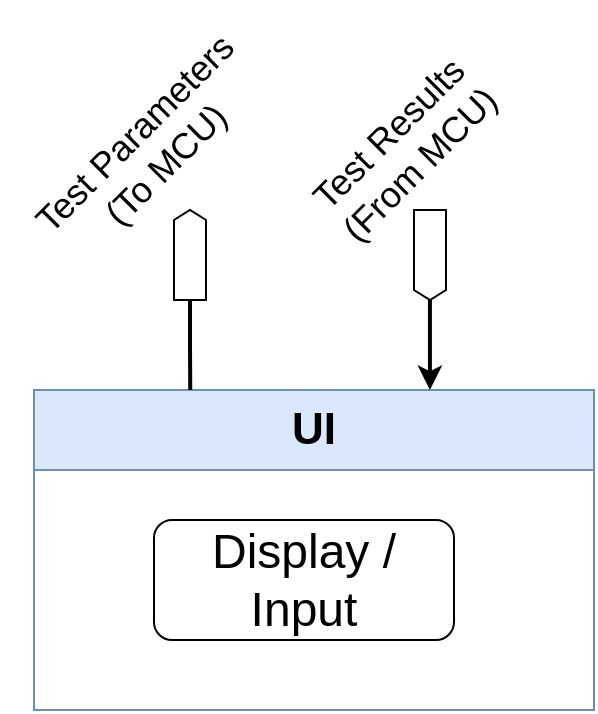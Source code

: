 <mxfile version="24.7.17">
  <diagram name="Side-1" id="Rom5atK7e3OmJeVvDe-4">
    <mxGraphModel dx="180" dy="530" grid="1" gridSize="10" guides="1" tooltips="1" connect="1" arrows="1" fold="1" page="1" pageScale="1" pageWidth="827" pageHeight="1169" math="0" shadow="0">
      <root>
        <mxCell id="0" />
        <mxCell id="1" parent="0" />
        <mxCell id="Q9PjpjzhNw_vaOO2zB_T-1" value="&lt;font style=&quot;font-size: 22px;&quot;&gt;UI&lt;/font&gt;" style="swimlane;whiteSpace=wrap;html=1;startSize=40;fillColor=#dae8fc;strokeColor=#6c8ebf;" vertex="1" parent="1">
          <mxGeometry x="1120" y="320" width="280" height="160" as="geometry" />
        </mxCell>
        <mxCell id="Q9PjpjzhNw_vaOO2zB_T-2" value="&lt;font style=&quot;font-size: 24px;&quot;&gt;Display / Input&lt;/font&gt;" style="rounded=1;whiteSpace=wrap;html=1;fontSize=24;" vertex="1" parent="Q9PjpjzhNw_vaOO2zB_T-1">
          <mxGeometry x="60" y="65" width="150" height="60" as="geometry" />
        </mxCell>
        <mxCell id="Q9PjpjzhNw_vaOO2zB_T-3" value="" style="shape=offPageConnector;whiteSpace=wrap;html=1;rotation=-180;size=0.111;" vertex="1" parent="1">
          <mxGeometry x="1190" y="230" width="16" height="45" as="geometry" />
        </mxCell>
        <mxCell id="Q9PjpjzhNw_vaOO2zB_T-5" style="edgeStyle=orthogonalEdgeStyle;rounded=0;orthogonalLoop=1;jettySize=auto;html=1;entryX=0.279;entryY=0;entryDx=0;entryDy=0;entryPerimeter=0;endArrow=none;endFill=0;strokeWidth=2;" edge="1" parent="1" source="Q9PjpjzhNw_vaOO2zB_T-3" target="Q9PjpjzhNw_vaOO2zB_T-1">
          <mxGeometry relative="1" as="geometry" />
        </mxCell>
        <mxCell id="Q9PjpjzhNw_vaOO2zB_T-6" value="" style="shape=offPageConnector;whiteSpace=wrap;html=1;rotation=0;size=0.111;" vertex="1" parent="1">
          <mxGeometry x="1310" y="230" width="16" height="45" as="geometry" />
        </mxCell>
        <mxCell id="Q9PjpjzhNw_vaOO2zB_T-10" style="edgeStyle=orthogonalEdgeStyle;rounded=0;orthogonalLoop=1;jettySize=auto;html=1;entryX=0.707;entryY=0;entryDx=0;entryDy=0;entryPerimeter=0;strokeWidth=2;" edge="1" parent="1" source="Q9PjpjzhNw_vaOO2zB_T-6" target="Q9PjpjzhNw_vaOO2zB_T-1">
          <mxGeometry relative="1" as="geometry" />
        </mxCell>
        <mxCell id="Q9PjpjzhNw_vaOO2zB_T-11" value="&lt;font style=&quot;font-size: 18px;&quot;&gt;Test Parameters&lt;br style=&quot;font-size: 18px;&quot;&gt;(To MCU)&lt;/font&gt;" style="text;html=1;align=center;verticalAlign=middle;resizable=0;points=[];autosize=1;strokeColor=none;fillColor=none;fontSize=18;rotation=-45;" vertex="1" parent="1">
          <mxGeometry x="1103" y="170" width="150" height="60" as="geometry" />
        </mxCell>
        <mxCell id="Q9PjpjzhNw_vaOO2zB_T-13" value="&lt;font style=&quot;font-size: 18px;&quot;&gt;Test Results&lt;br style=&quot;font-size: 18px;&quot;&gt;(From MCU)&lt;/font&gt;" style="text;html=1;align=center;verticalAlign=middle;resizable=0;points=[];autosize=1;strokeColor=none;fillColor=none;fontSize=18;rotation=-45;" vertex="1" parent="1">
          <mxGeometry x="1245" y="170" width="120" height="60" as="geometry" />
        </mxCell>
      </root>
    </mxGraphModel>
  </diagram>
</mxfile>
